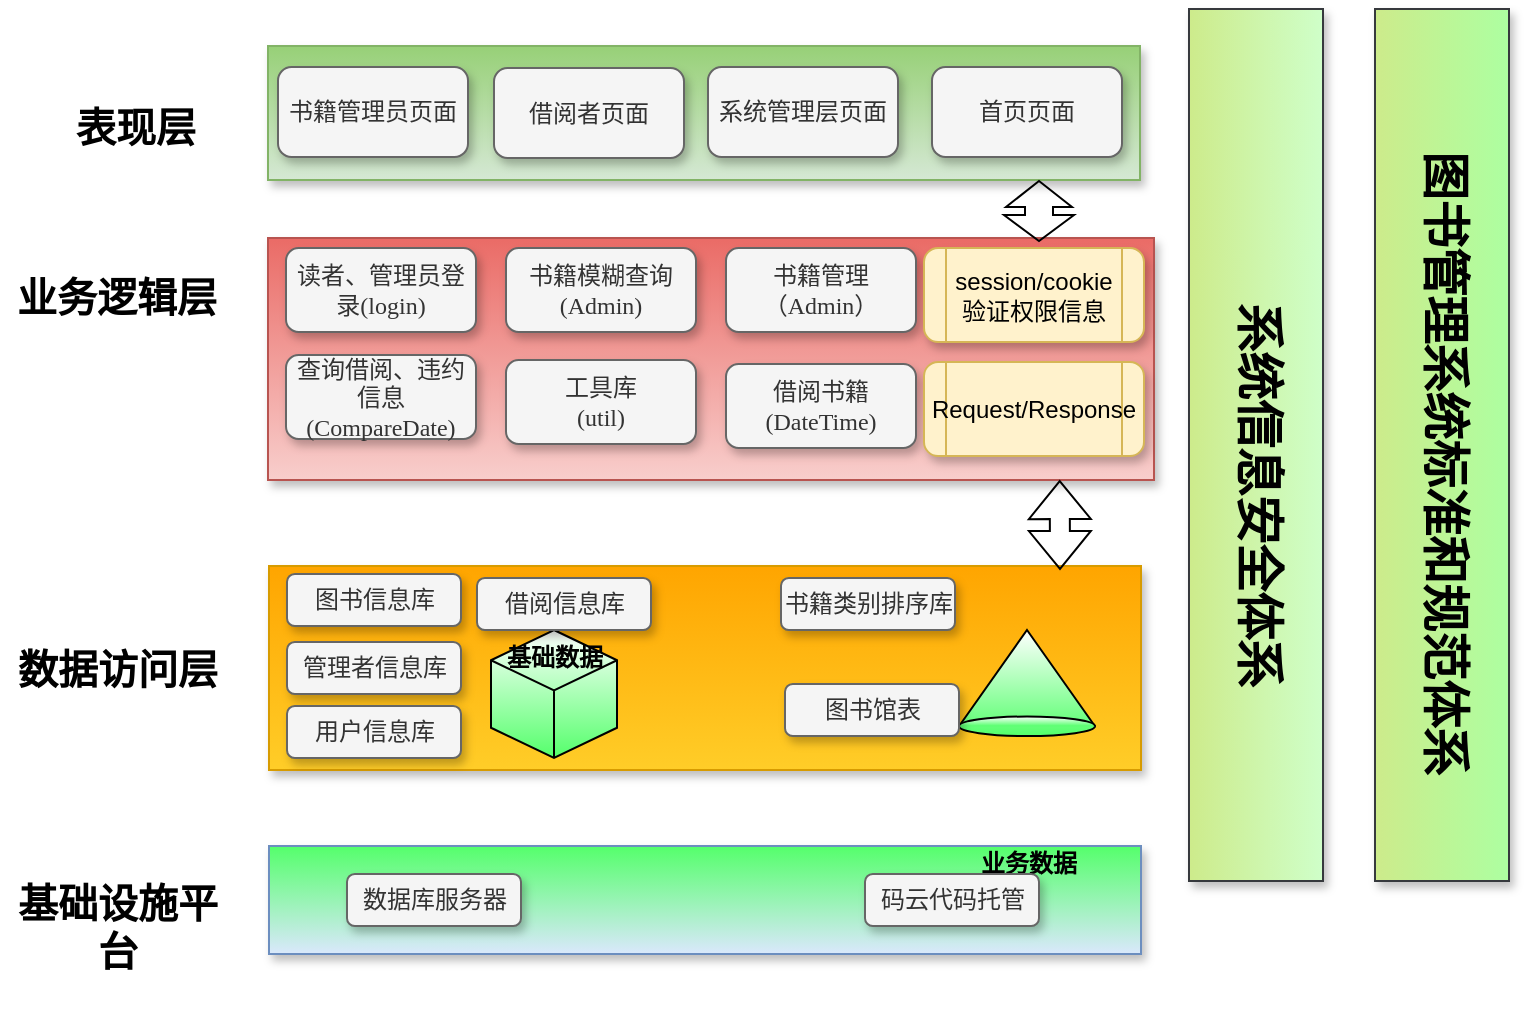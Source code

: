 <mxfile version="16.1.2" type="github">
  <diagram id="rGSmb_pIZY3zPX9j6uLZ" name="Page-1">
    <mxGraphModel dx="501" dy="734" grid="0" gridSize="10" guides="1" tooltips="1" connect="1" arrows="1" fold="1" page="1" pageScale="1" pageWidth="827" pageHeight="1169" math="0" shadow="0">
      <root>
        <mxCell id="0" />
        <mxCell id="1" parent="0" />
        <mxCell id="xCQ0nxMYJF8ky7RXC2G_-2" value="" style="rounded=0;whiteSpace=wrap;html=1;gradientDirection=north;gradientColor=#97d077;shadow=1;spacingTop=0;perimeterSpacing=20;portConstraintRotation=0;fillColor=#d5e8d4;strokeColor=#82b366;" parent="1" vertex="1">
          <mxGeometry x="146" y="346" width="436" height="67" as="geometry" />
        </mxCell>
        <mxCell id="xCQ0nxMYJF8ky7RXC2G_-3" value="&lt;font face=&quot;宋体&quot;&gt;书籍管理员页面&lt;/font&gt;" style="rounded=1;whiteSpace=wrap;html=1;shadow=1;gradientDirection=north;fillColor=#f5f5f5;fontColor=#333333;strokeColor=#666666;" parent="1" vertex="1">
          <mxGeometry x="151" y="356.5" width="95" height="45" as="geometry" />
        </mxCell>
        <mxCell id="xCQ0nxMYJF8ky7RXC2G_-4" value="&lt;font face=&quot;宋体&quot;&gt;系统管理层页面&lt;/font&gt;" style="rounded=1;whiteSpace=wrap;html=1;shadow=1;gradientDirection=north;fillColor=#f5f5f5;fontColor=#333333;strokeColor=#666666;" parent="1" vertex="1">
          <mxGeometry x="366" y="356.5" width="95" height="45" as="geometry" />
        </mxCell>
        <mxCell id="xCQ0nxMYJF8ky7RXC2G_-5" value="&lt;font face=&quot;宋体&quot;&gt;借阅者页面&lt;/font&gt;" style="rounded=1;whiteSpace=wrap;html=1;shadow=1;gradientDirection=north;fillColor=#f5f5f5;fontColor=#333333;strokeColor=#666666;" parent="1" vertex="1">
          <mxGeometry x="259" y="357" width="95" height="45" as="geometry" />
        </mxCell>
        <mxCell id="xCQ0nxMYJF8ky7RXC2G_-6" value="&lt;font face=&quot;宋体&quot;&gt;首页页面&lt;/font&gt;" style="rounded=1;whiteSpace=wrap;html=1;shadow=1;gradientDirection=north;fillColor=#f5f5f5;fontColor=#333333;strokeColor=#666666;" parent="1" vertex="1">
          <mxGeometry x="478" y="356.5" width="95" height="45" as="geometry" />
        </mxCell>
        <mxCell id="xCQ0nxMYJF8ky7RXC2G_-7" value="" style="rounded=0;whiteSpace=wrap;html=1;gradientDirection=north;gradientColor=#ea6b66;shadow=1;spacingTop=0;perimeterSpacing=20;portConstraintRotation=0;fillColor=#f8cecc;strokeColor=#b85450;" parent="1" vertex="1">
          <mxGeometry x="146" y="442" width="443" height="121" as="geometry" />
        </mxCell>
        <mxCell id="xCQ0nxMYJF8ky7RXC2G_-8" value="&lt;h4&gt;&lt;font face=&quot;楷体&quot; style=&quot;font-size: 20px&quot;&gt;表现层&lt;/font&gt;&lt;/h4&gt;" style="text;html=1;strokeColor=none;fillColor=none;align=center;verticalAlign=middle;whiteSpace=wrap;rounded=0;shadow=1;fontFamily=Times New Roman;" parent="1" vertex="1">
          <mxGeometry x="35" y="356.5" width="90" height="58.5" as="geometry" />
        </mxCell>
        <mxCell id="xCQ0nxMYJF8ky7RXC2G_-9" value="&lt;h4&gt;&lt;font face=&quot;楷体&quot; style=&quot;font-size: 20px&quot;&gt;业务逻辑层&lt;/font&gt;&lt;/h4&gt;" style="text;html=1;strokeColor=none;fillColor=none;align=center;verticalAlign=middle;whiteSpace=wrap;rounded=0;shadow=1;fontFamily=Times New Roman;" parent="1" vertex="1">
          <mxGeometry x="16" y="442" width="109" height="58.5" as="geometry" />
        </mxCell>
        <mxCell id="xCQ0nxMYJF8ky7RXC2G_-11" value="&lt;h4&gt;&lt;font face=&quot;楷体&quot; style=&quot;font-size: 20px&quot;&gt;数据访问层&lt;/font&gt;&lt;/h4&gt;" style="text;html=1;strokeColor=none;fillColor=none;align=center;verticalAlign=middle;whiteSpace=wrap;rounded=0;shadow=1;fontFamily=Times New Roman;" parent="1" vertex="1">
          <mxGeometry x="16" y="627.75" width="109.5" height="58.5" as="geometry" />
        </mxCell>
        <mxCell id="xCQ0nxMYJF8ky7RXC2G_-13" value="" style="rounded=0;whiteSpace=wrap;html=1;gradientDirection=north;gradientColor=#ffa500;shadow=1;spacingTop=0;perimeterSpacing=20;portConstraintRotation=0;fillColor=#ffcd28;strokeColor=#d79b00;" parent="1" vertex="1">
          <mxGeometry x="146.5" y="606" width="436" height="102" as="geometry" />
        </mxCell>
        <mxCell id="xCQ0nxMYJF8ky7RXC2G_-14" value="" style="rounded=0;whiteSpace=wrap;html=1;gradientDirection=north;shadow=1;spacingTop=0;perimeterSpacing=20;portConstraintRotation=0;fillColor=#cdeb8b;strokeColor=#36393d;rotation=90;gradientColor=#CFFFC9;" parent="1" vertex="1">
          <mxGeometry x="422" y="512" width="436" height="67" as="geometry" />
        </mxCell>
        <mxCell id="xCQ0nxMYJF8ky7RXC2G_-15" value="" style="rounded=0;whiteSpace=wrap;html=1;gradientDirection=north;shadow=1;spacingTop=0;perimeterSpacing=20;portConstraintRotation=0;fillColor=#cdeb8b;strokeColor=#36393d;rotation=90;gradientColor=#ADFFA1;" parent="1" vertex="1">
          <mxGeometry x="515" y="512" width="436" height="67" as="geometry" />
        </mxCell>
        <mxCell id="xCQ0nxMYJF8ky7RXC2G_-16" value="&lt;font face=&quot;宋体&quot;&gt;系统信息安全体系&lt;/font&gt;" style="text;strokeColor=none;fillColor=none;html=1;fontSize=24;fontStyle=1;verticalAlign=middle;align=center;rounded=0;shadow=1;fontFamily=Courier New;rotation=90;" parent="1" vertex="1">
          <mxGeometry x="482.75" y="551" width="314.5" height="40" as="geometry" />
        </mxCell>
        <mxCell id="xCQ0nxMYJF8ky7RXC2G_-17" value="&lt;font face=&quot;宋体&quot;&gt;图书管理系统标准和规范体系&lt;/font&gt;" style="text;strokeColor=none;fillColor=none;html=1;fontSize=24;fontStyle=1;verticalAlign=middle;align=center;rounded=0;shadow=1;fontFamily=Courier New;rotation=90;" parent="1" vertex="1">
          <mxGeometry x="575.75" y="535" width="314.5" height="40" as="geometry" />
        </mxCell>
        <mxCell id="xCQ0nxMYJF8ky7RXC2G_-18" value="&lt;font face=&quot;宋体&quot;&gt;读者、管理员登录(login)&lt;/font&gt;" style="rounded=1;whiteSpace=wrap;html=1;shadow=1;gradientDirection=north;fillColor=#f5f5f5;fontColor=#333333;strokeColor=#666666;" parent="1" vertex="1">
          <mxGeometry x="155" y="447" width="95" height="42" as="geometry" />
        </mxCell>
        <mxCell id="xCQ0nxMYJF8ky7RXC2G_-19" value="&lt;h4&gt;&lt;font face=&quot;楷体&quot; style=&quot;font-size: 20px&quot;&gt;基础设施平台&lt;/font&gt;&lt;/h4&gt;" style="text;html=1;strokeColor=none;fillColor=none;align=center;verticalAlign=middle;whiteSpace=wrap;rounded=0;shadow=1;fontFamily=Times New Roman;" parent="1" vertex="1">
          <mxGeometry x="16" y="757" width="109.5" height="58.5" as="geometry" />
        </mxCell>
        <mxCell id="xCQ0nxMYJF8ky7RXC2G_-20" value="&lt;font face=&quot;宋体&quot;&gt;书籍模糊查询&lt;br&gt;(Admin)&lt;br&gt;&lt;/font&gt;" style="rounded=1;whiteSpace=wrap;html=1;shadow=1;gradientDirection=north;fillColor=#f5f5f5;fontColor=#333333;strokeColor=#666666;" parent="1" vertex="1">
          <mxGeometry x="265" y="447" width="95" height="42" as="geometry" />
        </mxCell>
        <mxCell id="xCQ0nxMYJF8ky7RXC2G_-21" value="&lt;font face=&quot;宋体&quot;&gt;书籍管理（Admin）&lt;/font&gt;" style="rounded=1;whiteSpace=wrap;html=1;shadow=1;gradientDirection=north;fillColor=#f5f5f5;fontColor=#333333;strokeColor=#666666;" parent="1" vertex="1">
          <mxGeometry x="375" y="447" width="95" height="42" as="geometry" />
        </mxCell>
        <mxCell id="xCQ0nxMYJF8ky7RXC2G_-22" value="&lt;font face=&quot;宋体&quot;&gt;借阅书籍&lt;br&gt;(DateTime)&lt;br&gt;&lt;/font&gt;" style="rounded=1;whiteSpace=wrap;html=1;shadow=1;gradientDirection=north;fillColor=#f5f5f5;fontColor=#333333;strokeColor=#666666;" parent="1" vertex="1">
          <mxGeometry x="375" y="505" width="95" height="42" as="geometry" />
        </mxCell>
        <mxCell id="xCQ0nxMYJF8ky7RXC2G_-23" value="&lt;font face=&quot;宋体&quot;&gt;查询借阅、违约信息(CompareDate)&lt;/font&gt;" style="rounded=1;whiteSpace=wrap;html=1;shadow=1;gradientDirection=north;fillColor=#f5f5f5;fontColor=#333333;strokeColor=#666666;" parent="1" vertex="1">
          <mxGeometry x="155" y="500.5" width="95" height="42" as="geometry" />
        </mxCell>
        <mxCell id="xCQ0nxMYJF8ky7RXC2G_-26" value="&lt;font face=&quot;宋体&quot;&gt;工具库&lt;br&gt;(util)&lt;br&gt;&lt;/font&gt;" style="rounded=1;whiteSpace=wrap;html=1;shadow=1;gradientDirection=north;fillColor=#f5f5f5;fontColor=#333333;strokeColor=#666666;" parent="1" vertex="1">
          <mxGeometry x="265" y="503" width="95" height="42" as="geometry" />
        </mxCell>
        <mxCell id="VZruGt7_fquRSm-Is5DC-7" value="" style="rounded=0;whiteSpace=wrap;html=1;gradientDirection=north;shadow=1;spacingTop=0;perimeterSpacing=20;portConstraintRotation=0;fillColor=#dae8fc;strokeColor=#6c8ebf;gradientColor=#54FF6B;" parent="1" vertex="1">
          <mxGeometry x="146.5" y="746" width="436" height="54" as="geometry" />
        </mxCell>
        <mxCell id="VZruGt7_fquRSm-Is5DC-9" value="" style="html=1;whiteSpace=wrap;shape=isoCube2;backgroundOutline=1;isoAngle=15;sketch=0;gradientColor=#54FF6B;" parent="1" vertex="1">
          <mxGeometry x="257.5" y="638" width="63" height="64" as="geometry" />
        </mxCell>
        <mxCell id="VZruGt7_fquRSm-Is5DC-10" value="&lt;font face=&quot;宋体&quot; style=&quot;font-size: 12px&quot;&gt;基础数据&lt;/font&gt;" style="text;strokeColor=none;fillColor=none;html=1;fontSize=24;fontStyle=1;verticalAlign=middle;align=center;rounded=0;shadow=1;fontFamily=Courier New;rotation=0;direction=east;" parent="1" vertex="1">
          <mxGeometry x="222" y="642" width="134" height="16" as="geometry" />
        </mxCell>
        <mxCell id="VZruGt7_fquRSm-Is5DC-11" value="&lt;font face=&quot;宋体&quot;&gt;图书信息库&lt;/font&gt;" style="rounded=1;whiteSpace=wrap;html=1;shadow=1;gradientDirection=north;fillColor=#f5f5f5;fontColor=#333333;strokeColor=#666666;" parent="1" vertex="1">
          <mxGeometry x="155.5" y="610" width="87" height="26" as="geometry" />
        </mxCell>
        <mxCell id="VZruGt7_fquRSm-Is5DC-12" value="&lt;font face=&quot;宋体&quot;&gt;管理者信息库&lt;/font&gt;" style="rounded=1;whiteSpace=wrap;html=1;shadow=1;gradientDirection=north;fillColor=#f5f5f5;fontColor=#333333;strokeColor=#666666;" parent="1" vertex="1">
          <mxGeometry x="155.5" y="644" width="87" height="26" as="geometry" />
        </mxCell>
        <mxCell id="VZruGt7_fquRSm-Is5DC-13" value="&lt;font face=&quot;宋体&quot;&gt;用户信息库&lt;/font&gt;" style="rounded=1;whiteSpace=wrap;html=1;shadow=1;gradientDirection=north;fillColor=#f5f5f5;fontColor=#333333;strokeColor=#666666;" parent="1" vertex="1">
          <mxGeometry x="155.5" y="676" width="87" height="26" as="geometry" />
        </mxCell>
        <mxCell id="VZruGt7_fquRSm-Is5DC-14" value="&lt;font face=&quot;宋体&quot;&gt;借阅信息库&lt;/font&gt;" style="rounded=1;whiteSpace=wrap;html=1;shadow=1;gradientDirection=north;fillColor=#f5f5f5;fontColor=#333333;strokeColor=#666666;" parent="1" vertex="1">
          <mxGeometry x="250.5" y="612" width="87" height="26" as="geometry" />
        </mxCell>
        <mxCell id="VZruGt7_fquRSm-Is5DC-15" value="" style="verticalLabelPosition=bottom;verticalAlign=top;html=1;shape=mxgraph.basic.cone;sketch=0;fontSize=12;gradientColor=#54FF6B;" parent="1" vertex="1">
          <mxGeometry x="491.5" y="638" width="68" height="53" as="geometry" />
        </mxCell>
        <mxCell id="VZruGt7_fquRSm-Is5DC-17" value="&lt;font face=&quot;宋体&quot; style=&quot;font-size: 12px&quot;&gt;业务数据&lt;/font&gt;" style="text;strokeColor=none;fillColor=none;html=1;fontSize=24;fontStyle=1;verticalAlign=middle;align=center;rounded=0;shadow=1;fontFamily=Courier New;rotation=0;direction=east;" parent="1" vertex="1">
          <mxGeometry x="458.5" y="745" width="134" height="16" as="geometry" />
        </mxCell>
        <mxCell id="VZruGt7_fquRSm-Is5DC-18" value="&lt;font face=&quot;宋体&quot;&gt;书籍类别排序库&lt;/font&gt;" style="rounded=1;whiteSpace=wrap;html=1;shadow=1;gradientDirection=north;fillColor=#f5f5f5;fontColor=#333333;strokeColor=#666666;" parent="1" vertex="1">
          <mxGeometry x="402.5" y="612" width="87" height="26" as="geometry" />
        </mxCell>
        <mxCell id="VZruGt7_fquRSm-Is5DC-19" value="&lt;font face=&quot;宋体&quot;&gt;图书馆表&lt;/font&gt;" style="rounded=1;whiteSpace=wrap;html=1;shadow=1;gradientDirection=north;fillColor=#f5f5f5;fontColor=#333333;strokeColor=#666666;" parent="1" vertex="1">
          <mxGeometry x="404.5" y="665" width="87" height="26" as="geometry" />
        </mxCell>
        <mxCell id="VZruGt7_fquRSm-Is5DC-20" value="&lt;font face=&quot;宋体&quot;&gt;数据库服务器&lt;/font&gt;" style="rounded=1;whiteSpace=wrap;html=1;shadow=1;gradientDirection=north;fillColor=#f5f5f5;fontColor=#333333;strokeColor=#666666;" parent="1" vertex="1">
          <mxGeometry x="185.5" y="760" width="87" height="26" as="geometry" />
        </mxCell>
        <mxCell id="VZruGt7_fquRSm-Is5DC-21" value="&lt;font face=&quot;宋体&quot;&gt;码云代码托管&lt;/font&gt;" style="rounded=1;whiteSpace=wrap;html=1;shadow=1;gradientDirection=north;fillColor=#f5f5f5;fontColor=#333333;strokeColor=#666666;" parent="1" vertex="1">
          <mxGeometry x="444.5" y="760" width="87" height="26" as="geometry" />
        </mxCell>
        <mxCell id="Mgyk64NdSJGYaR96-P3A-1" value="session/cookie&lt;br&gt;验证权限信息" style="shape=process;whiteSpace=wrap;html=1;backgroundOutline=1;rounded=1;shadow=1;fillColor=#fff2cc;strokeColor=#d6b656;" vertex="1" parent="1">
          <mxGeometry x="474" y="447" width="110" height="47" as="geometry" />
        </mxCell>
        <mxCell id="Mgyk64NdSJGYaR96-P3A-4" value="Request/Response" style="shape=process;whiteSpace=wrap;html=1;backgroundOutline=1;rounded=1;shadow=1;fillColor=#fff2cc;strokeColor=#d6b656;" vertex="1" parent="1">
          <mxGeometry x="474" y="504" width="110" height="47" as="geometry" />
        </mxCell>
        <mxCell id="Mgyk64NdSJGYaR96-P3A-5" value="" style="shape=flexArrow;endArrow=classic;startArrow=classic;html=1;rounded=0;entryX=0.861;entryY=0.876;entryDx=0;entryDy=0;entryPerimeter=0;" edge="1" parent="1" target="xCQ0nxMYJF8ky7RXC2G_-7">
          <mxGeometry width="100" height="100" relative="1" as="geometry">
            <mxPoint x="542" y="608" as="sourcePoint" />
            <mxPoint x="471" y="572" as="targetPoint" />
          </mxGeometry>
        </mxCell>
        <mxCell id="Mgyk64NdSJGYaR96-P3A-7" value="" style="shape=flexArrow;endArrow=classic;startArrow=classic;html=1;rounded=0;endWidth=18;endSize=4;width=14;startSize=4;" edge="1" parent="1">
          <mxGeometry width="100" height="100" relative="1" as="geometry">
            <mxPoint x="531.5" y="444" as="sourcePoint" />
            <mxPoint x="531.5" y="413" as="targetPoint" />
          </mxGeometry>
        </mxCell>
      </root>
    </mxGraphModel>
  </diagram>
</mxfile>
